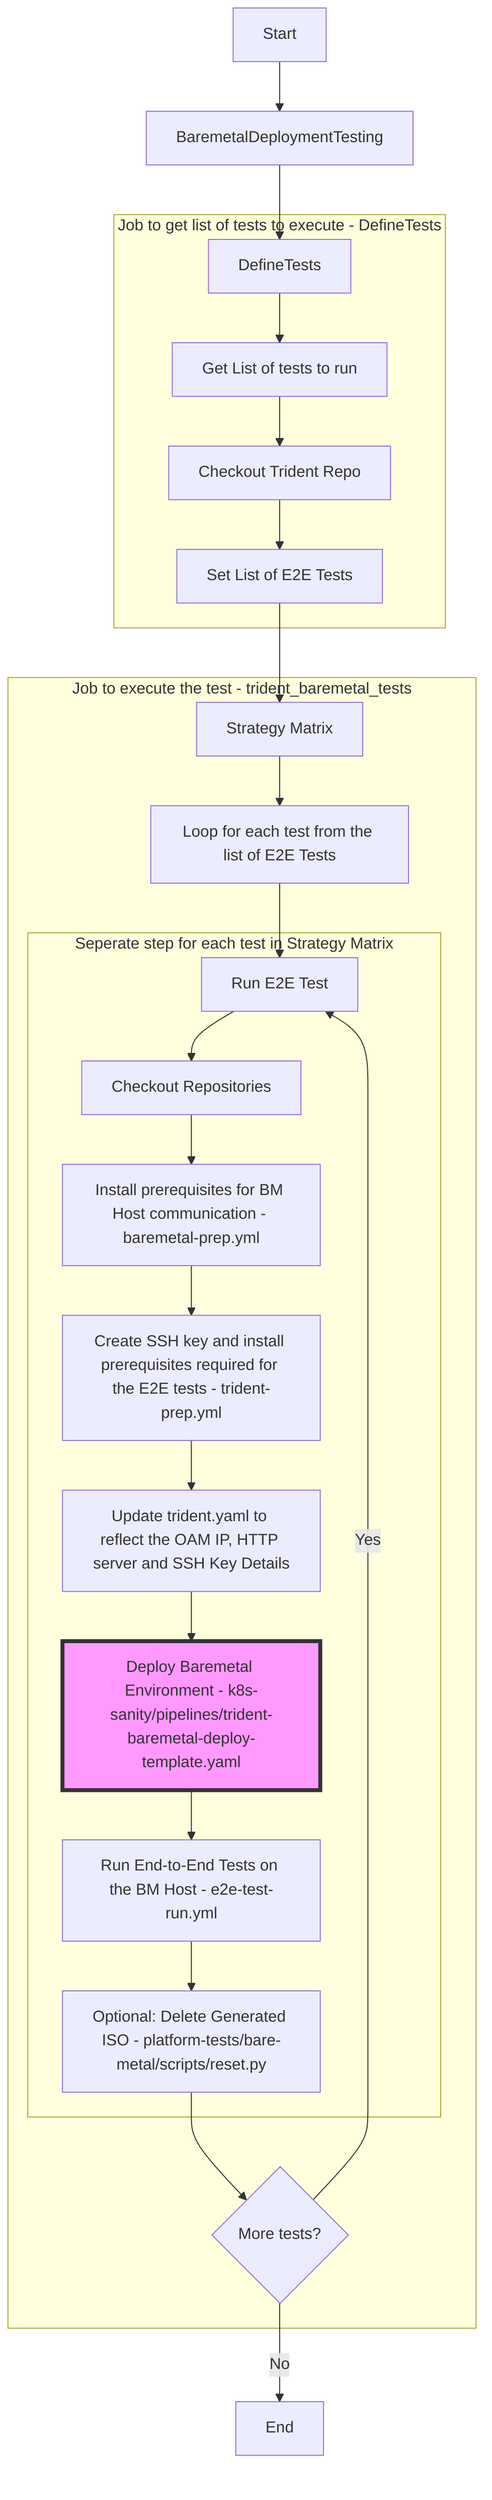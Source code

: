 graph TD
A[Start] --> B["BaremetalDeploymentTesting"]
B --> C0["DefineTests"]
subgraph Job to get list of tests to execute - DefineTests
    C0[DefineTests] --> D0[Get List of tests to run]
    D0 --> E0[Checkout Trident Repo]
    E0 --> F0[Set List of E2E Tests]
end
F0 --> D["Strategy Matrix"]
subgraph Job to execute the test - trident_baremetal_tests
    D --> E[Loop for each test from the list of E2E Tests]
    E --> G[Run E2E Test]
    subgraph Seperate step for each test in Strategy Matrix
        G --> H[Checkout Repositories]
        H --> I[Install prerequisites for BM Host communication - baremetal-prep.yml]
        I --> J[Create SSH key and install prerequisites required for the E2E tests - trident-prep.yml]
        J --> K[Update trident.yaml to reflect the OAM IP, HTTP server and SSH Key Details]
        K --> L[Deploy Baremetal Environment - k8s-sanity/pipelines/trident-baremetal-deploy-template.yaml]
        style L fill:#f9f,stroke:#333,stroke-width:4px
        L --> M[Run End-to-End Tests on the BM Host - e2e-test-run.yml]
        M --> N[Optional: Delete Generated ISO - platform-tests/bare-metal/scripts/reset.py]
    end
    N --> O{More tests?}
    O -- Yes --> G
end
O -- No --> Q[End]